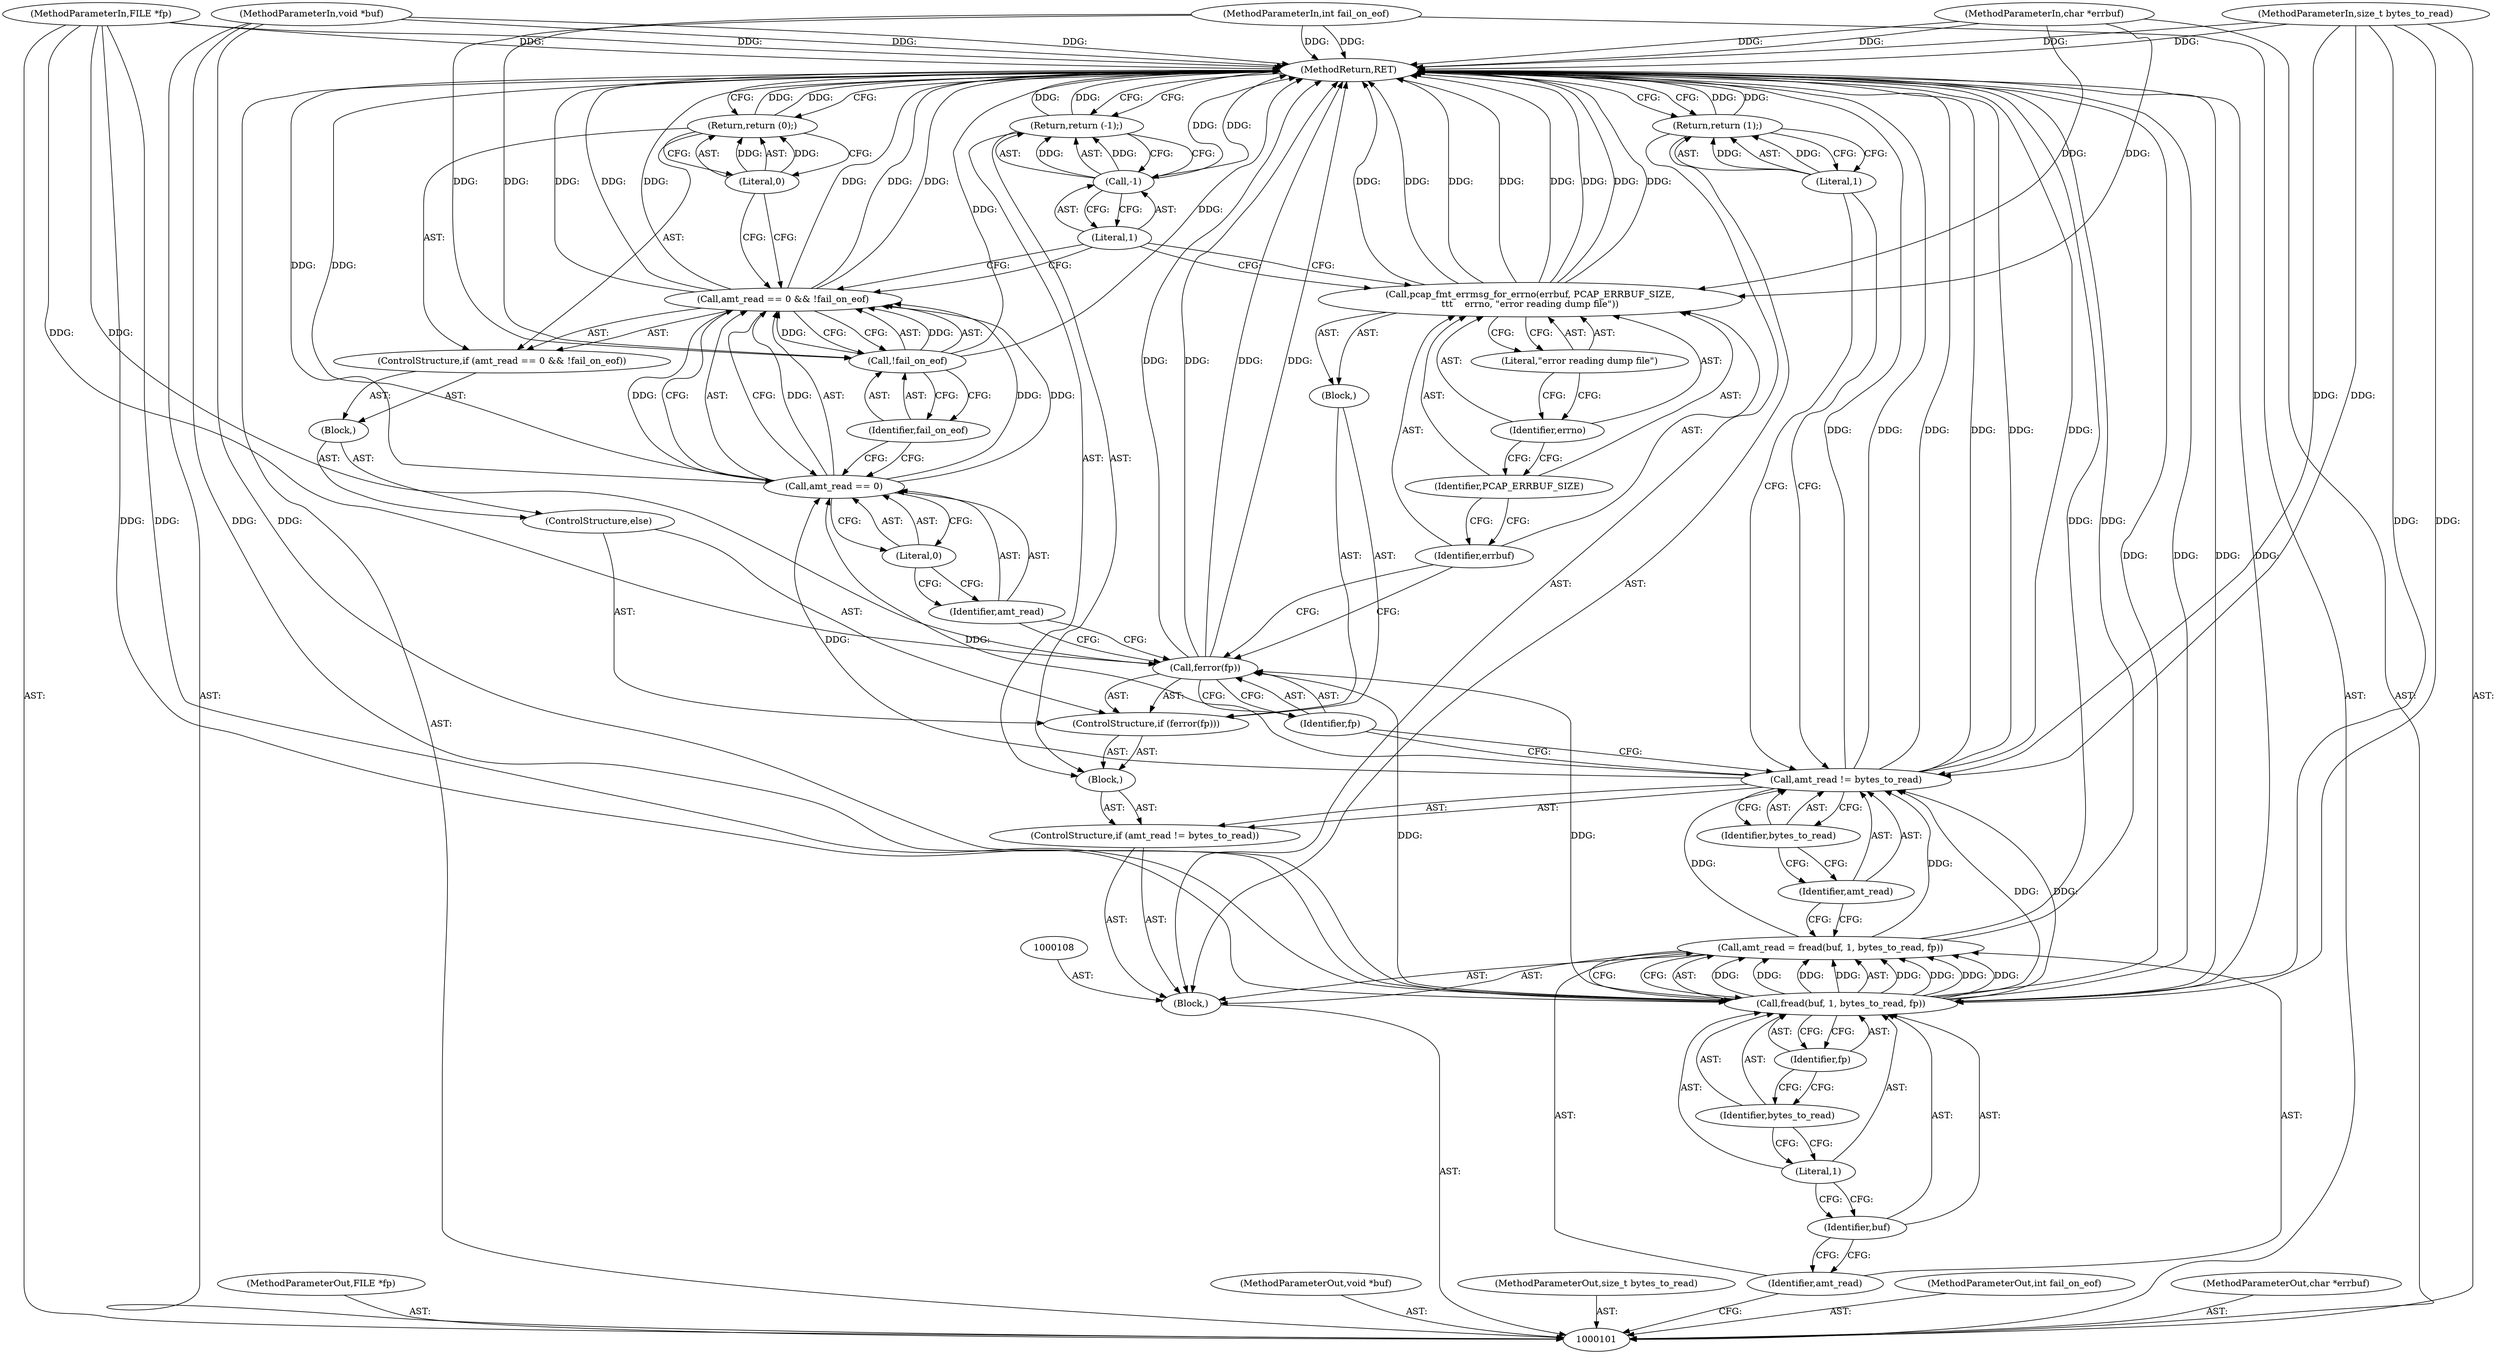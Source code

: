 digraph "0_libpcap_87d6bef033062f969e70fa40c43dfd945d5a20ab_0" {
"1000146" [label="(MethodReturn,RET)"];
"1000102" [label="(MethodParameterIn,FILE *fp)"];
"1000201" [label="(MethodParameterOut,FILE *fp)"];
"1000103" [label="(MethodParameterIn,void *buf)"];
"1000202" [label="(MethodParameterOut,void *buf)"];
"1000104" [label="(MethodParameterIn,size_t bytes_to_read)"];
"1000203" [label="(MethodParameterOut,size_t bytes_to_read)"];
"1000105" [label="(MethodParameterIn,int fail_on_eof)"];
"1000204" [label="(MethodParameterOut,int fail_on_eof)"];
"1000129" [label="(Literal,\"error reading dump file\")"];
"1000128" [label="(Identifier,errno)"];
"1000130" [label="(ControlStructure,else)"];
"1000131" [label="(Block,)"];
"1000136" [label="(Literal,0)"];
"1000137" [label="(Call,!fail_on_eof)"];
"1000138" [label="(Identifier,fail_on_eof)"];
"1000132" [label="(ControlStructure,if (amt_read == 0 && !fail_on_eof))"];
"1000133" [label="(Call,amt_read == 0 && !fail_on_eof)"];
"1000134" [label="(Call,amt_read == 0)"];
"1000135" [label="(Identifier,amt_read)"];
"1000140" [label="(Literal,0)"];
"1000139" [label="(Return,return (0);)"];
"1000142" [label="(Call,-1)"];
"1000143" [label="(Literal,1)"];
"1000141" [label="(Return,return (-1);)"];
"1000106" [label="(MethodParameterIn,char *errbuf)"];
"1000205" [label="(MethodParameterOut,char *errbuf)"];
"1000144" [label="(Return,return (1);)"];
"1000145" [label="(Literal,1)"];
"1000107" [label="(Block,)"];
"1000109" [label="(Call,amt_read = fread(buf, 1, bytes_to_read, fp))"];
"1000110" [label="(Identifier,amt_read)"];
"1000111" [label="(Call,fread(buf, 1, bytes_to_read, fp))"];
"1000112" [label="(Identifier,buf)"];
"1000113" [label="(Literal,1)"];
"1000114" [label="(Identifier,bytes_to_read)"];
"1000115" [label="(Identifier,fp)"];
"1000116" [label="(ControlStructure,if (amt_read != bytes_to_read))"];
"1000119" [label="(Identifier,bytes_to_read)"];
"1000120" [label="(Block,)"];
"1000117" [label="(Call,amt_read != bytes_to_read)"];
"1000118" [label="(Identifier,amt_read)"];
"1000123" [label="(Identifier,fp)"];
"1000124" [label="(Block,)"];
"1000121" [label="(ControlStructure,if (ferror(fp)))"];
"1000122" [label="(Call,ferror(fp))"];
"1000126" [label="(Identifier,errbuf)"];
"1000125" [label="(Call,pcap_fmt_errmsg_for_errno(errbuf, PCAP_ERRBUF_SIZE,\n\t\t\t    errno, \"error reading dump file\"))"];
"1000127" [label="(Identifier,PCAP_ERRBUF_SIZE)"];
"1000146" -> "1000101"  [label="AST: "];
"1000146" -> "1000139"  [label="CFG: "];
"1000146" -> "1000141"  [label="CFG: "];
"1000146" -> "1000144"  [label="CFG: "];
"1000139" -> "1000146"  [label="DDG: "];
"1000144" -> "1000146"  [label="DDG: "];
"1000117" -> "1000146"  [label="DDG: "];
"1000117" -> "1000146"  [label="DDG: "];
"1000117" -> "1000146"  [label="DDG: "];
"1000125" -> "1000146"  [label="DDG: "];
"1000125" -> "1000146"  [label="DDG: "];
"1000125" -> "1000146"  [label="DDG: "];
"1000125" -> "1000146"  [label="DDG: "];
"1000142" -> "1000146"  [label="DDG: "];
"1000104" -> "1000146"  [label="DDG: "];
"1000105" -> "1000146"  [label="DDG: "];
"1000122" -> "1000146"  [label="DDG: "];
"1000122" -> "1000146"  [label="DDG: "];
"1000111" -> "1000146"  [label="DDG: "];
"1000111" -> "1000146"  [label="DDG: "];
"1000134" -> "1000146"  [label="DDG: "];
"1000109" -> "1000146"  [label="DDG: "];
"1000103" -> "1000146"  [label="DDG: "];
"1000133" -> "1000146"  [label="DDG: "];
"1000133" -> "1000146"  [label="DDG: "];
"1000133" -> "1000146"  [label="DDG: "];
"1000102" -> "1000146"  [label="DDG: "];
"1000137" -> "1000146"  [label="DDG: "];
"1000106" -> "1000146"  [label="DDG: "];
"1000141" -> "1000146"  [label="DDG: "];
"1000102" -> "1000101"  [label="AST: "];
"1000102" -> "1000146"  [label="DDG: "];
"1000102" -> "1000111"  [label="DDG: "];
"1000102" -> "1000122"  [label="DDG: "];
"1000201" -> "1000101"  [label="AST: "];
"1000103" -> "1000101"  [label="AST: "];
"1000103" -> "1000146"  [label="DDG: "];
"1000103" -> "1000111"  [label="DDG: "];
"1000202" -> "1000101"  [label="AST: "];
"1000104" -> "1000101"  [label="AST: "];
"1000104" -> "1000146"  [label="DDG: "];
"1000104" -> "1000111"  [label="DDG: "];
"1000104" -> "1000117"  [label="DDG: "];
"1000203" -> "1000101"  [label="AST: "];
"1000105" -> "1000101"  [label="AST: "];
"1000105" -> "1000146"  [label="DDG: "];
"1000105" -> "1000137"  [label="DDG: "];
"1000204" -> "1000101"  [label="AST: "];
"1000129" -> "1000125"  [label="AST: "];
"1000129" -> "1000128"  [label="CFG: "];
"1000125" -> "1000129"  [label="CFG: "];
"1000128" -> "1000125"  [label="AST: "];
"1000128" -> "1000127"  [label="CFG: "];
"1000129" -> "1000128"  [label="CFG: "];
"1000130" -> "1000121"  [label="AST: "];
"1000131" -> "1000130"  [label="AST: "];
"1000131" -> "1000130"  [label="AST: "];
"1000132" -> "1000131"  [label="AST: "];
"1000136" -> "1000134"  [label="AST: "];
"1000136" -> "1000135"  [label="CFG: "];
"1000134" -> "1000136"  [label="CFG: "];
"1000137" -> "1000133"  [label="AST: "];
"1000137" -> "1000138"  [label="CFG: "];
"1000138" -> "1000137"  [label="AST: "];
"1000133" -> "1000137"  [label="CFG: "];
"1000137" -> "1000146"  [label="DDG: "];
"1000137" -> "1000133"  [label="DDG: "];
"1000105" -> "1000137"  [label="DDG: "];
"1000138" -> "1000137"  [label="AST: "];
"1000138" -> "1000134"  [label="CFG: "];
"1000137" -> "1000138"  [label="CFG: "];
"1000132" -> "1000131"  [label="AST: "];
"1000133" -> "1000132"  [label="AST: "];
"1000139" -> "1000132"  [label="AST: "];
"1000133" -> "1000132"  [label="AST: "];
"1000133" -> "1000134"  [label="CFG: "];
"1000133" -> "1000137"  [label="CFG: "];
"1000134" -> "1000133"  [label="AST: "];
"1000137" -> "1000133"  [label="AST: "];
"1000140" -> "1000133"  [label="CFG: "];
"1000143" -> "1000133"  [label="CFG: "];
"1000133" -> "1000146"  [label="DDG: "];
"1000133" -> "1000146"  [label="DDG: "];
"1000133" -> "1000146"  [label="DDG: "];
"1000134" -> "1000133"  [label="DDG: "];
"1000134" -> "1000133"  [label="DDG: "];
"1000137" -> "1000133"  [label="DDG: "];
"1000134" -> "1000133"  [label="AST: "];
"1000134" -> "1000136"  [label="CFG: "];
"1000135" -> "1000134"  [label="AST: "];
"1000136" -> "1000134"  [label="AST: "];
"1000138" -> "1000134"  [label="CFG: "];
"1000133" -> "1000134"  [label="CFG: "];
"1000134" -> "1000146"  [label="DDG: "];
"1000134" -> "1000133"  [label="DDG: "];
"1000134" -> "1000133"  [label="DDG: "];
"1000117" -> "1000134"  [label="DDG: "];
"1000135" -> "1000134"  [label="AST: "];
"1000135" -> "1000122"  [label="CFG: "];
"1000136" -> "1000135"  [label="CFG: "];
"1000140" -> "1000139"  [label="AST: "];
"1000140" -> "1000133"  [label="CFG: "];
"1000139" -> "1000140"  [label="CFG: "];
"1000140" -> "1000139"  [label="DDG: "];
"1000139" -> "1000132"  [label="AST: "];
"1000139" -> "1000140"  [label="CFG: "];
"1000140" -> "1000139"  [label="AST: "];
"1000146" -> "1000139"  [label="CFG: "];
"1000139" -> "1000146"  [label="DDG: "];
"1000140" -> "1000139"  [label="DDG: "];
"1000142" -> "1000141"  [label="AST: "];
"1000142" -> "1000143"  [label="CFG: "];
"1000143" -> "1000142"  [label="AST: "];
"1000141" -> "1000142"  [label="CFG: "];
"1000142" -> "1000146"  [label="DDG: "];
"1000142" -> "1000141"  [label="DDG: "];
"1000143" -> "1000142"  [label="AST: "];
"1000143" -> "1000125"  [label="CFG: "];
"1000143" -> "1000133"  [label="CFG: "];
"1000142" -> "1000143"  [label="CFG: "];
"1000141" -> "1000120"  [label="AST: "];
"1000141" -> "1000142"  [label="CFG: "];
"1000142" -> "1000141"  [label="AST: "];
"1000146" -> "1000141"  [label="CFG: "];
"1000141" -> "1000146"  [label="DDG: "];
"1000142" -> "1000141"  [label="DDG: "];
"1000106" -> "1000101"  [label="AST: "];
"1000106" -> "1000146"  [label="DDG: "];
"1000106" -> "1000125"  [label="DDG: "];
"1000205" -> "1000101"  [label="AST: "];
"1000144" -> "1000107"  [label="AST: "];
"1000144" -> "1000145"  [label="CFG: "];
"1000145" -> "1000144"  [label="AST: "];
"1000146" -> "1000144"  [label="CFG: "];
"1000144" -> "1000146"  [label="DDG: "];
"1000145" -> "1000144"  [label="DDG: "];
"1000145" -> "1000144"  [label="AST: "];
"1000145" -> "1000117"  [label="CFG: "];
"1000144" -> "1000145"  [label="CFG: "];
"1000145" -> "1000144"  [label="DDG: "];
"1000107" -> "1000101"  [label="AST: "];
"1000108" -> "1000107"  [label="AST: "];
"1000109" -> "1000107"  [label="AST: "];
"1000116" -> "1000107"  [label="AST: "];
"1000144" -> "1000107"  [label="AST: "];
"1000109" -> "1000107"  [label="AST: "];
"1000109" -> "1000111"  [label="CFG: "];
"1000110" -> "1000109"  [label="AST: "];
"1000111" -> "1000109"  [label="AST: "];
"1000118" -> "1000109"  [label="CFG: "];
"1000109" -> "1000146"  [label="DDG: "];
"1000111" -> "1000109"  [label="DDG: "];
"1000111" -> "1000109"  [label="DDG: "];
"1000111" -> "1000109"  [label="DDG: "];
"1000111" -> "1000109"  [label="DDG: "];
"1000109" -> "1000117"  [label="DDG: "];
"1000110" -> "1000109"  [label="AST: "];
"1000110" -> "1000101"  [label="CFG: "];
"1000112" -> "1000110"  [label="CFG: "];
"1000111" -> "1000109"  [label="AST: "];
"1000111" -> "1000115"  [label="CFG: "];
"1000112" -> "1000111"  [label="AST: "];
"1000113" -> "1000111"  [label="AST: "];
"1000114" -> "1000111"  [label="AST: "];
"1000115" -> "1000111"  [label="AST: "];
"1000109" -> "1000111"  [label="CFG: "];
"1000111" -> "1000146"  [label="DDG: "];
"1000111" -> "1000146"  [label="DDG: "];
"1000111" -> "1000109"  [label="DDG: "];
"1000111" -> "1000109"  [label="DDG: "];
"1000111" -> "1000109"  [label="DDG: "];
"1000111" -> "1000109"  [label="DDG: "];
"1000103" -> "1000111"  [label="DDG: "];
"1000104" -> "1000111"  [label="DDG: "];
"1000102" -> "1000111"  [label="DDG: "];
"1000111" -> "1000117"  [label="DDG: "];
"1000111" -> "1000122"  [label="DDG: "];
"1000112" -> "1000111"  [label="AST: "];
"1000112" -> "1000110"  [label="CFG: "];
"1000113" -> "1000112"  [label="CFG: "];
"1000113" -> "1000111"  [label="AST: "];
"1000113" -> "1000112"  [label="CFG: "];
"1000114" -> "1000113"  [label="CFG: "];
"1000114" -> "1000111"  [label="AST: "];
"1000114" -> "1000113"  [label="CFG: "];
"1000115" -> "1000114"  [label="CFG: "];
"1000115" -> "1000111"  [label="AST: "];
"1000115" -> "1000114"  [label="CFG: "];
"1000111" -> "1000115"  [label="CFG: "];
"1000116" -> "1000107"  [label="AST: "];
"1000117" -> "1000116"  [label="AST: "];
"1000120" -> "1000116"  [label="AST: "];
"1000119" -> "1000117"  [label="AST: "];
"1000119" -> "1000118"  [label="CFG: "];
"1000117" -> "1000119"  [label="CFG: "];
"1000120" -> "1000116"  [label="AST: "];
"1000121" -> "1000120"  [label="AST: "];
"1000141" -> "1000120"  [label="AST: "];
"1000117" -> "1000116"  [label="AST: "];
"1000117" -> "1000119"  [label="CFG: "];
"1000118" -> "1000117"  [label="AST: "];
"1000119" -> "1000117"  [label="AST: "];
"1000123" -> "1000117"  [label="CFG: "];
"1000145" -> "1000117"  [label="CFG: "];
"1000117" -> "1000146"  [label="DDG: "];
"1000117" -> "1000146"  [label="DDG: "];
"1000117" -> "1000146"  [label="DDG: "];
"1000109" -> "1000117"  [label="DDG: "];
"1000111" -> "1000117"  [label="DDG: "];
"1000104" -> "1000117"  [label="DDG: "];
"1000117" -> "1000134"  [label="DDG: "];
"1000118" -> "1000117"  [label="AST: "];
"1000118" -> "1000109"  [label="CFG: "];
"1000119" -> "1000118"  [label="CFG: "];
"1000123" -> "1000122"  [label="AST: "];
"1000123" -> "1000117"  [label="CFG: "];
"1000122" -> "1000123"  [label="CFG: "];
"1000124" -> "1000121"  [label="AST: "];
"1000125" -> "1000124"  [label="AST: "];
"1000121" -> "1000120"  [label="AST: "];
"1000122" -> "1000121"  [label="AST: "];
"1000124" -> "1000121"  [label="AST: "];
"1000130" -> "1000121"  [label="AST: "];
"1000122" -> "1000121"  [label="AST: "];
"1000122" -> "1000123"  [label="CFG: "];
"1000123" -> "1000122"  [label="AST: "];
"1000126" -> "1000122"  [label="CFG: "];
"1000135" -> "1000122"  [label="CFG: "];
"1000122" -> "1000146"  [label="DDG: "];
"1000122" -> "1000146"  [label="DDG: "];
"1000111" -> "1000122"  [label="DDG: "];
"1000102" -> "1000122"  [label="DDG: "];
"1000126" -> "1000125"  [label="AST: "];
"1000126" -> "1000122"  [label="CFG: "];
"1000127" -> "1000126"  [label="CFG: "];
"1000125" -> "1000124"  [label="AST: "];
"1000125" -> "1000129"  [label="CFG: "];
"1000126" -> "1000125"  [label="AST: "];
"1000127" -> "1000125"  [label="AST: "];
"1000128" -> "1000125"  [label="AST: "];
"1000129" -> "1000125"  [label="AST: "];
"1000143" -> "1000125"  [label="CFG: "];
"1000125" -> "1000146"  [label="DDG: "];
"1000125" -> "1000146"  [label="DDG: "];
"1000125" -> "1000146"  [label="DDG: "];
"1000125" -> "1000146"  [label="DDG: "];
"1000106" -> "1000125"  [label="DDG: "];
"1000127" -> "1000125"  [label="AST: "];
"1000127" -> "1000126"  [label="CFG: "];
"1000128" -> "1000127"  [label="CFG: "];
}
